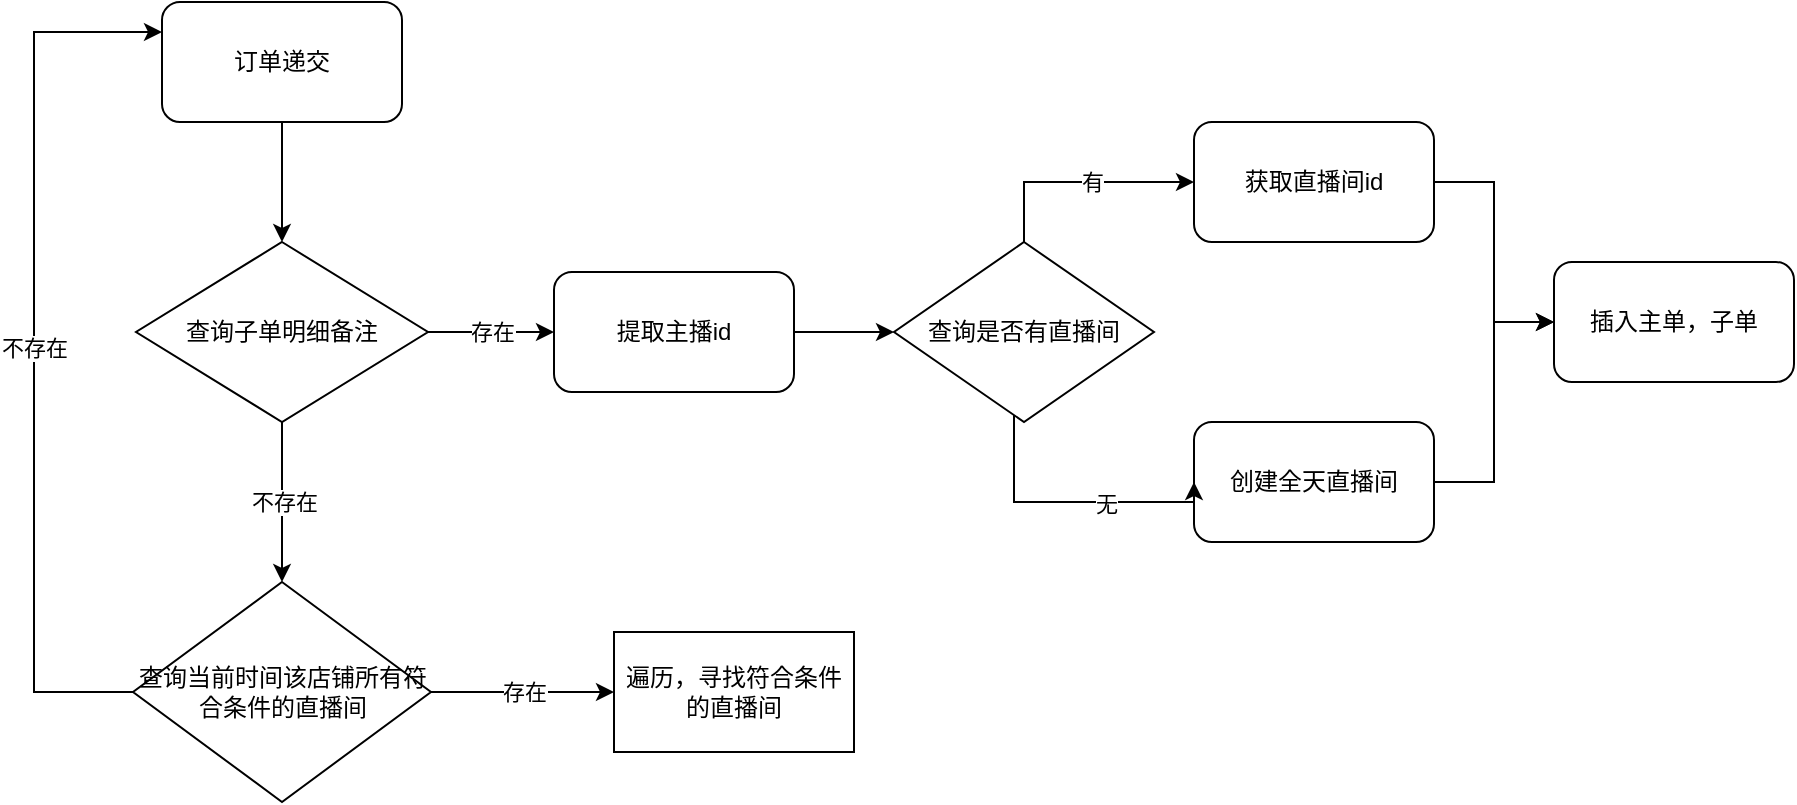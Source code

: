 <mxfile version="16.6.3" type="github">
  <diagram id="m3gFDPZ18lSmyjhxiiTP" name="第 1 页">
    <mxGraphModel dx="1038" dy="547" grid="1" gridSize="10" guides="1" tooltips="1" connect="1" arrows="1" fold="1" page="1" pageScale="1" pageWidth="1169" pageHeight="827" math="0" shadow="0">
      <root>
        <mxCell id="0" />
        <mxCell id="1" parent="0" />
        <mxCell id="hPtF4HsWPdSG9iK1hHm2-13" value="" style="edgeStyle=orthogonalEdgeStyle;rounded=0;orthogonalLoop=1;jettySize=auto;html=1;" edge="1" parent="1" source="hPtF4HsWPdSG9iK1hHm2-1" target="hPtF4HsWPdSG9iK1hHm2-3">
          <mxGeometry relative="1" as="geometry" />
        </mxCell>
        <mxCell id="hPtF4HsWPdSG9iK1hHm2-1" value="订单递交" style="rounded=1;whiteSpace=wrap;html=1;" vertex="1" parent="1">
          <mxGeometry x="224" y="100" width="120" height="60" as="geometry" />
        </mxCell>
        <mxCell id="hPtF4HsWPdSG9iK1hHm2-9" value="存在" style="edgeStyle=orthogonalEdgeStyle;rounded=0;orthogonalLoop=1;jettySize=auto;html=1;" edge="1" parent="1" source="hPtF4HsWPdSG9iK1hHm2-3" target="hPtF4HsWPdSG9iK1hHm2-4">
          <mxGeometry relative="1" as="geometry" />
        </mxCell>
        <mxCell id="hPtF4HsWPdSG9iK1hHm2-17" value="不存在" style="edgeStyle=orthogonalEdgeStyle;rounded=0;orthogonalLoop=1;jettySize=auto;html=1;" edge="1" parent="1" source="hPtF4HsWPdSG9iK1hHm2-3">
          <mxGeometry relative="1" as="geometry">
            <mxPoint x="284" y="390" as="targetPoint" />
          </mxGeometry>
        </mxCell>
        <mxCell id="hPtF4HsWPdSG9iK1hHm2-3" value="查询子单明细备注" style="rhombus;whiteSpace=wrap;html=1;" vertex="1" parent="1">
          <mxGeometry x="211" y="220" width="146" height="90" as="geometry" />
        </mxCell>
        <mxCell id="hPtF4HsWPdSG9iK1hHm2-10" value="" style="edgeStyle=orthogonalEdgeStyle;rounded=0;orthogonalLoop=1;jettySize=auto;html=1;" edge="1" parent="1" source="hPtF4HsWPdSG9iK1hHm2-4" target="hPtF4HsWPdSG9iK1hHm2-8">
          <mxGeometry relative="1" as="geometry" />
        </mxCell>
        <mxCell id="hPtF4HsWPdSG9iK1hHm2-4" value="提取主播id" style="rounded=1;whiteSpace=wrap;html=1;" vertex="1" parent="1">
          <mxGeometry x="420" y="235" width="120" height="60" as="geometry" />
        </mxCell>
        <mxCell id="hPtF4HsWPdSG9iK1hHm2-28" style="edgeStyle=orthogonalEdgeStyle;rounded=0;orthogonalLoop=1;jettySize=auto;html=1;entryX=0;entryY=0.5;entryDx=0;entryDy=0;" edge="1" parent="1" source="hPtF4HsWPdSG9iK1hHm2-5" target="hPtF4HsWPdSG9iK1hHm2-24">
          <mxGeometry relative="1" as="geometry" />
        </mxCell>
        <mxCell id="hPtF4HsWPdSG9iK1hHm2-5" value="获取直播间id" style="rounded=1;whiteSpace=wrap;html=1;" vertex="1" parent="1">
          <mxGeometry x="740" y="160" width="120" height="60" as="geometry" />
        </mxCell>
        <mxCell id="hPtF4HsWPdSG9iK1hHm2-29" style="edgeStyle=orthogonalEdgeStyle;rounded=0;orthogonalLoop=1;jettySize=auto;html=1;entryX=0;entryY=0.5;entryDx=0;entryDy=0;" edge="1" parent="1" source="hPtF4HsWPdSG9iK1hHm2-6" target="hPtF4HsWPdSG9iK1hHm2-24">
          <mxGeometry relative="1" as="geometry" />
        </mxCell>
        <mxCell id="hPtF4HsWPdSG9iK1hHm2-6" value="创建全天直播间" style="rounded=1;whiteSpace=wrap;html=1;" vertex="1" parent="1">
          <mxGeometry x="740" y="310" width="120" height="60" as="geometry" />
        </mxCell>
        <mxCell id="hPtF4HsWPdSG9iK1hHm2-11" style="edgeStyle=orthogonalEdgeStyle;rounded=0;orthogonalLoop=1;jettySize=auto;html=1;entryX=0;entryY=0.5;entryDx=0;entryDy=0;" edge="1" parent="1" source="hPtF4HsWPdSG9iK1hHm2-8" target="hPtF4HsWPdSG9iK1hHm2-5">
          <mxGeometry relative="1" as="geometry">
            <Array as="points">
              <mxPoint x="655" y="190" />
            </Array>
          </mxGeometry>
        </mxCell>
        <mxCell id="hPtF4HsWPdSG9iK1hHm2-14" value="有" style="edgeLabel;html=1;align=center;verticalAlign=middle;resizable=0;points=[];" vertex="1" connectable="0" parent="hPtF4HsWPdSG9iK1hHm2-11">
          <mxGeometry x="0.115" y="-1" relative="1" as="geometry">
            <mxPoint y="-1" as="offset" />
          </mxGeometry>
        </mxCell>
        <mxCell id="hPtF4HsWPdSG9iK1hHm2-12" style="edgeStyle=orthogonalEdgeStyle;rounded=0;orthogonalLoop=1;jettySize=auto;html=1;entryX=0;entryY=0.5;entryDx=0;entryDy=0;" edge="1" parent="1" source="hPtF4HsWPdSG9iK1hHm2-8" target="hPtF4HsWPdSG9iK1hHm2-6">
          <mxGeometry relative="1" as="geometry">
            <Array as="points">
              <mxPoint x="650" y="350" />
              <mxPoint x="740" y="350" />
            </Array>
          </mxGeometry>
        </mxCell>
        <mxCell id="hPtF4HsWPdSG9iK1hHm2-15" value="无" style="edgeLabel;html=1;align=center;verticalAlign=middle;resizable=0;points=[];" vertex="1" connectable="0" parent="hPtF4HsWPdSG9iK1hHm2-12">
          <mxGeometry x="0.248" y="-1" relative="1" as="geometry">
            <mxPoint as="offset" />
          </mxGeometry>
        </mxCell>
        <mxCell id="hPtF4HsWPdSG9iK1hHm2-8" value="查询是否有直播间" style="rhombus;whiteSpace=wrap;html=1;" vertex="1" parent="1">
          <mxGeometry x="590" y="220" width="130" height="90" as="geometry" />
        </mxCell>
        <mxCell id="hPtF4HsWPdSG9iK1hHm2-21" value="存在" style="edgeStyle=orthogonalEdgeStyle;rounded=0;orthogonalLoop=1;jettySize=auto;html=1;" edge="1" parent="1" source="hPtF4HsWPdSG9iK1hHm2-19" target="hPtF4HsWPdSG9iK1hHm2-20">
          <mxGeometry relative="1" as="geometry" />
        </mxCell>
        <mxCell id="hPtF4HsWPdSG9iK1hHm2-27" value="不存在" style="edgeStyle=orthogonalEdgeStyle;rounded=0;orthogonalLoop=1;jettySize=auto;html=1;entryX=0;entryY=0.25;entryDx=0;entryDy=0;" edge="1" parent="1" source="hPtF4HsWPdSG9iK1hHm2-19" target="hPtF4HsWPdSG9iK1hHm2-1">
          <mxGeometry relative="1" as="geometry">
            <mxPoint x="284" y="570" as="targetPoint" />
            <Array as="points">
              <mxPoint x="160" y="445" />
              <mxPoint x="160" y="115" />
            </Array>
          </mxGeometry>
        </mxCell>
        <mxCell id="hPtF4HsWPdSG9iK1hHm2-19" value="查询当前时间该店铺所有符合条件的直播间" style="rhombus;whiteSpace=wrap;html=1;" vertex="1" parent="1">
          <mxGeometry x="209.5" y="390" width="149" height="110" as="geometry" />
        </mxCell>
        <mxCell id="hPtF4HsWPdSG9iK1hHm2-20" value="遍历，寻找符合条件的直播间" style="whiteSpace=wrap;html=1;" vertex="1" parent="1">
          <mxGeometry x="450" y="415" width="120" height="60" as="geometry" />
        </mxCell>
        <mxCell id="hPtF4HsWPdSG9iK1hHm2-24" value="插入主单，子单" style="rounded=1;whiteSpace=wrap;html=1;" vertex="1" parent="1">
          <mxGeometry x="920" y="230" width="120" height="60" as="geometry" />
        </mxCell>
      </root>
    </mxGraphModel>
  </diagram>
</mxfile>
